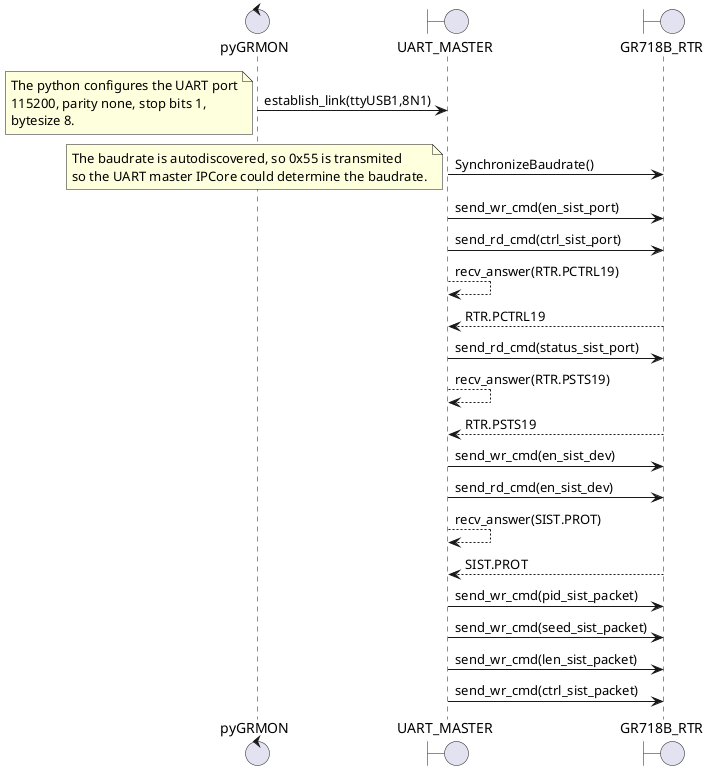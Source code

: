 @startuml
control pyGRMON
boundary UART_MASTER
boundary GR718B_RTR

pyGRMON -> UART_MASTER : establish_link(ttyUSB1,8N1)
note left
The python configures the UART port
115200, parity none, stop bits 1, 
bytesize 8.
end note
UART_MASTER -> GR718B_RTR : SynchronizeBaudrate()
note left
The baudrate is autodiscovered, so 0x55 is transmited
so the UART master IPCore could determine the baudrate.
end note
UART_MASTER -> GR718B_RTR : send_wr_cmd(en_sist_port)
UART_MASTER -> GR718B_RTR : send_rd_cmd(ctrl_sist_port)
UART_MASTER --> UART_MASTER : recv_answer(RTR.PCTRL19)
GR718B_RTR --> UART_MASTER  : RTR.PCTRL19

UART_MASTER -> GR718B_RTR : send_rd_cmd(status_sist_port)
UART_MASTER --> UART_MASTER : recv_answer(RTR.PSTS19)
GR718B_RTR --> UART_MASTER  : RTR.PSTS19

UART_MASTER -> GR718B_RTR : send_wr_cmd(en_sist_dev)
UART_MASTER -> GR718B_RTR : send_rd_cmd(en_sist_dev)
UART_MASTER --> UART_MASTER : recv_answer(SIST.PROT)
GR718B_RTR --> UART_MASTER  : SIST.PROT


UART_MASTER -> GR718B_RTR : send_wr_cmd(pid_sist_packet)
UART_MASTER -> GR718B_RTR : send_wr_cmd(seed_sist_packet)
UART_MASTER -> GR718B_RTR : send_wr_cmd(len_sist_packet)
UART_MASTER -> GR718B_RTR : send_wr_cmd(ctrl_sist_packet)

@enduml


